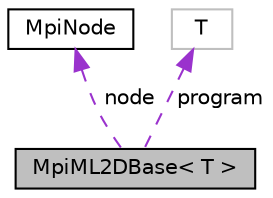 digraph "MpiML2DBase&lt; T &gt;"
{
  edge [fontname="Helvetica",fontsize="10",labelfontname="Helvetica",labelfontsize="10"];
  node [fontname="Helvetica",fontsize="10",shape=record];
  Node1 [label="MpiML2DBase\< T \>",height=0.2,width=0.4,color="black", fillcolor="grey75", style="filled", fontcolor="black"];
  Node2 -> Node1 [dir="back",color="darkorchid3",fontsize="10",style="dashed",label=" node" ,fontname="Helvetica"];
  Node2 [label="MpiNode",height=0.2,width=0.4,color="black", fillcolor="white", style="filled",URL="$classMpiNode.html"];
  Node3 -> Node1 [dir="back",color="darkorchid3",fontsize="10",style="dashed",label=" program" ,fontname="Helvetica"];
  Node3 [label="T",height=0.2,width=0.4,color="grey75", fillcolor="white", style="filled"];
}
